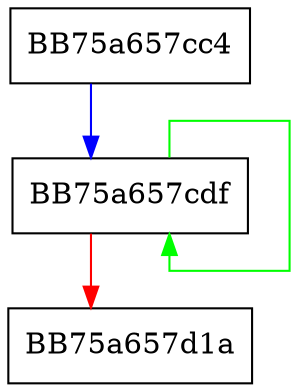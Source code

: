 digraph AddLuaConstants {
  node [shape="box"];
  graph [splines=ortho];
  BB75a657cc4 -> BB75a657cdf [color="blue"];
  BB75a657cdf -> BB75a657cdf [color="green"];
  BB75a657cdf -> BB75a657d1a [color="red"];
}
